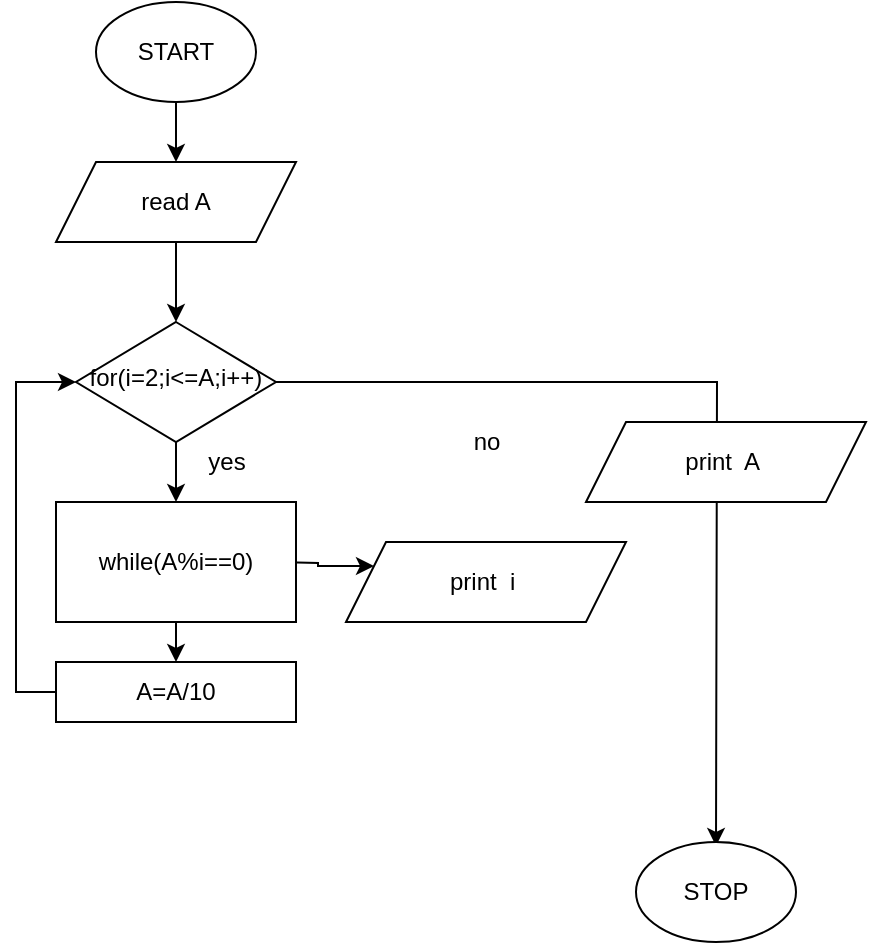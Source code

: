 <mxfile version="13.9.9" type="device"><diagram id="nIU4DpsYaHCGzaO86y1s" name="Page-1"><mxGraphModel dx="766" dy="526" grid="1" gridSize="10" guides="1" tooltips="1" connect="1" arrows="1" fold="1" page="1" pageScale="1" pageWidth="850" pageHeight="1100" math="0" shadow="0"><root><mxCell id="0"/><mxCell id="1" parent="0"/><mxCell id="zVNM3k-R0u5HZuUeVvfz-1" style="edgeStyle=orthogonalEdgeStyle;rounded=0;orthogonalLoop=1;jettySize=auto;html=1;exitX=1;exitY=0.5;exitDx=0;exitDy=0;" edge="1" parent="1" source="zVNM3k-R0u5HZuUeVvfz-2"><mxGeometry relative="1" as="geometry"><mxPoint x="490" y="442" as="targetPoint"/></mxGeometry></mxCell><mxCell id="zVNM3k-R0u5HZuUeVvfz-20" style="edgeStyle=orthogonalEdgeStyle;rounded=0;orthogonalLoop=1;jettySize=auto;html=1;exitX=0.5;exitY=1;exitDx=0;exitDy=0;entryX=0.5;entryY=0;entryDx=0;entryDy=0;" edge="1" parent="1" source="zVNM3k-R0u5HZuUeVvfz-2"><mxGeometry relative="1" as="geometry"><mxPoint x="220" y="270" as="targetPoint"/></mxGeometry></mxCell><mxCell id="zVNM3k-R0u5HZuUeVvfz-2" value="for(i=2;i&amp;lt;=A;i++)" style="rhombus;whiteSpace=wrap;html=1;shadow=0;fontFamily=Helvetica;fontSize=12;align=center;strokeWidth=1;spacing=6;spacingTop=-4;" vertex="1" parent="1"><mxGeometry x="170" y="180" width="100" height="60" as="geometry"/></mxCell><mxCell id="zVNM3k-R0u5HZuUeVvfz-3" style="edgeStyle=orthogonalEdgeStyle;rounded=0;orthogonalLoop=1;jettySize=auto;html=1;entryX=0.5;entryY=0;entryDx=0;entryDy=0;" edge="1" parent="1" source="zVNM3k-R0u5HZuUeVvfz-4"><mxGeometry relative="1" as="geometry"><mxPoint x="220" y="100" as="targetPoint"/></mxGeometry></mxCell><mxCell id="zVNM3k-R0u5HZuUeVvfz-4" value="START" style="ellipse;whiteSpace=wrap;html=1;" vertex="1" parent="1"><mxGeometry x="180" y="20" width="80" height="50" as="geometry"/></mxCell><mxCell id="zVNM3k-R0u5HZuUeVvfz-5" value="STOP" style="ellipse;whiteSpace=wrap;html=1;" vertex="1" parent="1"><mxGeometry x="450" y="440" width="80" height="50" as="geometry"/></mxCell><mxCell id="zVNM3k-R0u5HZuUeVvfz-17" style="edgeStyle=orthogonalEdgeStyle;rounded=0;orthogonalLoop=1;jettySize=auto;html=1;exitX=0.5;exitY=1;exitDx=0;exitDy=0;entryX=0.5;entryY=0;entryDx=0;entryDy=0;" edge="1" parent="1" source="zVNM3k-R0u5HZuUeVvfz-7" target="zVNM3k-R0u5HZuUeVvfz-2"><mxGeometry relative="1" as="geometry"/></mxCell><mxCell id="zVNM3k-R0u5HZuUeVvfz-7" value="&lt;span&gt;read A&lt;/span&gt;" style="shape=parallelogram;perimeter=parallelogramPerimeter;whiteSpace=wrap;html=1;fixedSize=1;" vertex="1" parent="1"><mxGeometry x="160" y="100" width="120" height="40" as="geometry"/></mxCell><mxCell id="zVNM3k-R0u5HZuUeVvfz-8" value="no" style="text;html=1;align=center;verticalAlign=middle;resizable=0;points=[];autosize=1;" vertex="1" parent="1"><mxGeometry x="360" y="230" width="30" height="20" as="geometry"/></mxCell><mxCell id="zVNM3k-R0u5HZuUeVvfz-10" value="yes" style="text;html=1;align=center;verticalAlign=middle;resizable=0;points=[];autosize=1;" vertex="1" parent="1"><mxGeometry x="230" y="240" width="30" height="20" as="geometry"/></mxCell><mxCell id="zVNM3k-R0u5HZuUeVvfz-28" style="edgeStyle=orthogonalEdgeStyle;rounded=0;orthogonalLoop=1;jettySize=auto;html=1;exitX=0;exitY=0.5;exitDx=0;exitDy=0;entryX=0;entryY=0.5;entryDx=0;entryDy=0;" edge="1" parent="1" source="zVNM3k-R0u5HZuUeVvfz-14" target="zVNM3k-R0u5HZuUeVvfz-2"><mxGeometry relative="1" as="geometry"/></mxCell><mxCell id="zVNM3k-R0u5HZuUeVvfz-14" value="A=A/10" style="rounded=0;whiteSpace=wrap;html=1;" vertex="1" parent="1"><mxGeometry x="160" y="350" width="120" height="30" as="geometry"/></mxCell><mxCell id="zVNM3k-R0u5HZuUeVvfz-16" value="&lt;span&gt;print&amp;nbsp; i&amp;nbsp;&lt;/span&gt;" style="shape=parallelogram;perimeter=parallelogramPerimeter;whiteSpace=wrap;html=1;fixedSize=1;" vertex="1" parent="1"><mxGeometry x="305" y="290" width="140" height="40" as="geometry"/></mxCell><mxCell id="zVNM3k-R0u5HZuUeVvfz-19" style="edgeStyle=orthogonalEdgeStyle;rounded=0;orthogonalLoop=1;jettySize=auto;html=1;exitX=1;exitY=0.5;exitDx=0;exitDy=0;entryX=0;entryY=0.25;entryDx=0;entryDy=0;" edge="1" parent="1" target="zVNM3k-R0u5HZuUeVvfz-16"><mxGeometry relative="1" as="geometry"><mxPoint x="270" y="300" as="sourcePoint"/></mxGeometry></mxCell><mxCell id="zVNM3k-R0u5HZuUeVvfz-21" style="edgeStyle=orthogonalEdgeStyle;rounded=0;orthogonalLoop=1;jettySize=auto;html=1;exitX=0.5;exitY=1;exitDx=0;exitDy=0;entryX=0.5;entryY=0;entryDx=0;entryDy=0;" edge="1" parent="1" target="zVNM3k-R0u5HZuUeVvfz-14"><mxGeometry relative="1" as="geometry"><mxPoint x="220" y="330" as="sourcePoint"/></mxGeometry></mxCell><mxCell id="zVNM3k-R0u5HZuUeVvfz-22" value="&lt;span&gt;while(A%i==0)&lt;/span&gt;" style="rounded=0;whiteSpace=wrap;html=1;" vertex="1" parent="1"><mxGeometry x="160" y="270" width="120" height="60" as="geometry"/></mxCell><mxCell id="zVNM3k-R0u5HZuUeVvfz-25" value="&lt;span&gt;print&amp;nbsp; A&amp;nbsp;&lt;/span&gt;" style="shape=parallelogram;perimeter=parallelogramPerimeter;whiteSpace=wrap;html=1;fixedSize=1;" vertex="1" parent="1"><mxGeometry x="425" y="230" width="140" height="40" as="geometry"/></mxCell></root></mxGraphModel></diagram></mxfile>